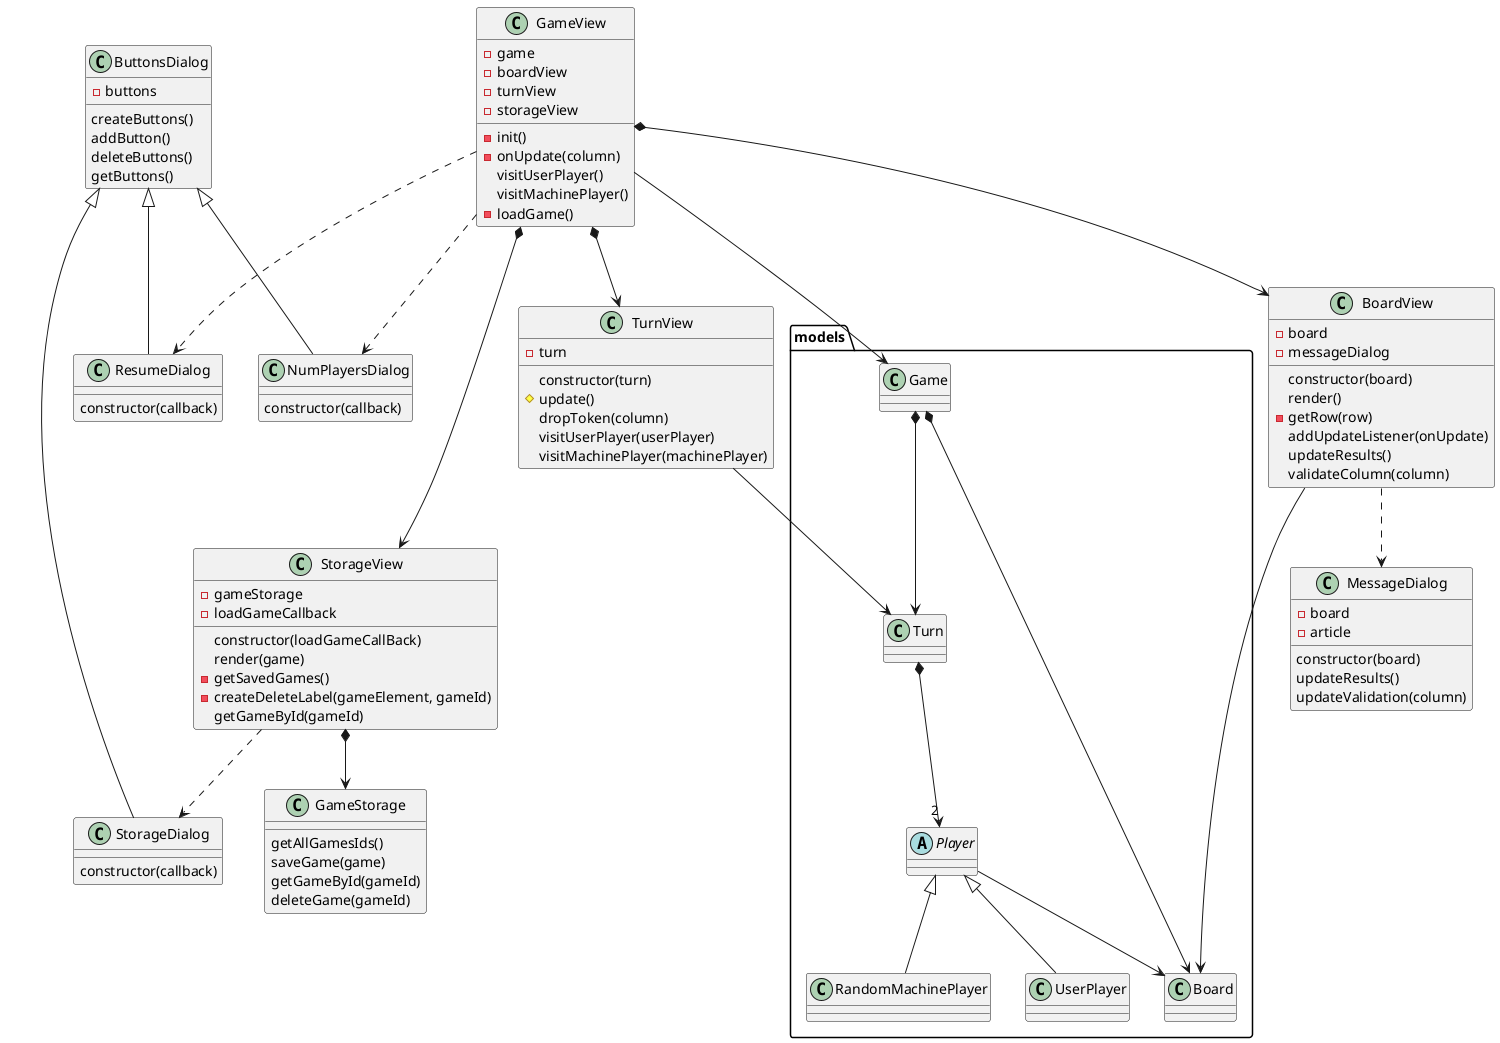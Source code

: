 @startuml

class GameView {
-game
-boardView
-turnView
-storageView
  -init()
  -onUpdate(column)
  visitUserPlayer() 
  visitMachinePlayer()
  -loadGame()
}

GameView ..> NumPlayersDialog
GameView ..> ResumeDialog

class NumPlayersDialog extends ButtonsDialog {
    constructor(callback) 
}

class ResumeDialog extends ButtonsDialog {
    constructor(callback) 
}

class ResumeDialog

class BoardView {
-board
-messageDialog
  constructor(board)
  render()
  -getRow(row)
  addUpdateListener(onUpdate)
  updateResults()
  validateColumn(column)
}

 class MessageDialog {
 -board
 -article
    constructor(board) 
    updateResults()
    updateValidation(column)
}


BoardView ..> MessageDialog

class TurnView {
-turn
  constructor(turn)
  #update() 
  dropToken(column) 
  visitUserPlayer(userPlayer) 
  visitMachinePlayer(machinePlayer)
}

class ButtonsDialog {
-buttons
createButtons()
addButton()
deleteButtons()
getButtons()
}

class StorageView{
-gameStorage
-loadGameCallback
constructor(loadGameCallBack)
render(game)
-getSavedGames()
-createDeleteLabel(gameElement, gameId)
getGameById(gameId)
}

StorageView ..> StorageDialog

class GameStorage{
getAllGamesIds()
saveGame(game)
getGameById(gameId)
deleteGame(gameId)
}

class StorageDialog extends ButtonsDialog{
constructor(callback)
}

package models {
class Game
class Turn
abstract class Player
class RandomMachinePlayer
class UserPlayer
class Board
}

GameView *--down-> StorageView
StorageView *-down-> GameStorage

GameView -down-> Game
GameView *-down-> TurnView
GameView *-down-> BoardView
BoardView -down-> Board
TurnView -down-> Turn
Game *-down-> Turn
Turn *-down-> "2" Player
Game *-down-> Board
Player -down-> Board
Player <|-- RandomMachinePlayer
Player <|-- UserPlayer

@enduml